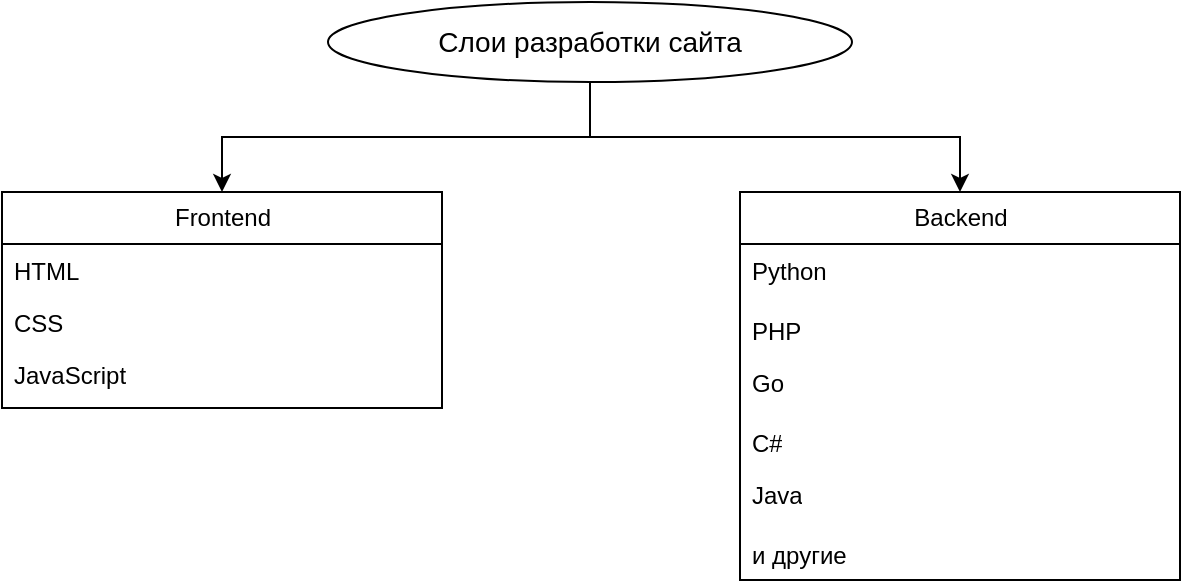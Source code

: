 <mxfile version="23.1.1" type="device">
  <diagram name="Страница — 1" id="6mJMuTty9e-OGfvDtCly">
    <mxGraphModel dx="880" dy="468" grid="0" gridSize="10" guides="1" tooltips="1" connect="1" arrows="1" fold="1" page="1" pageScale="1" pageWidth="827" pageHeight="1169" math="0" shadow="0">
      <root>
        <mxCell id="0" />
        <mxCell id="1" parent="0" />
        <mxCell id="7Ybhttfuh1sbp-EZtgcR-6" style="edgeStyle=orthogonalEdgeStyle;rounded=0;orthogonalLoop=1;jettySize=auto;html=1;entryX=0.5;entryY=0;entryDx=0;entryDy=0;fontSize=14;" parent="1" source="7Ybhttfuh1sbp-EZtgcR-1" target="7Ybhttfuh1sbp-EZtgcR-18" edge="1">
          <mxGeometry relative="1" as="geometry">
            <mxPoint x="140" y="120" as="targetPoint" />
          </mxGeometry>
        </mxCell>
        <mxCell id="7Ybhttfuh1sbp-EZtgcR-7" style="edgeStyle=orthogonalEdgeStyle;rounded=0;orthogonalLoop=1;jettySize=auto;html=1;entryX=0.5;entryY=0;entryDx=0;entryDy=0;fontSize=14;" parent="1" source="7Ybhttfuh1sbp-EZtgcR-1" target="7Ybhttfuh1sbp-EZtgcR-39" edge="1">
          <mxGeometry relative="1" as="geometry">
            <mxPoint x="675" y="120" as="targetPoint" />
          </mxGeometry>
        </mxCell>
        <mxCell id="7Ybhttfuh1sbp-EZtgcR-1" value="Слои разработки сайта" style="ellipse;whiteSpace=wrap;html=1;fontSize=14;" parent="1" vertex="1">
          <mxGeometry x="269" y="40" width="262" height="40" as="geometry" />
        </mxCell>
        <mxCell id="7Ybhttfuh1sbp-EZtgcR-18" value="Frontend" style="swimlane;fontStyle=0;childLayout=stackLayout;horizontal=1;startSize=26;fillColor=none;horizontalStack=0;resizeParent=1;resizeParentMax=0;resizeLast=0;collapsible=1;marginBottom=0;html=1;" parent="1" vertex="1">
          <mxGeometry x="106" y="135" width="220" height="108" as="geometry" />
        </mxCell>
        <mxCell id="7Ybhttfuh1sbp-EZtgcR-19" value="HTML" style="text;strokeColor=none;fillColor=none;align=left;verticalAlign=top;spacingLeft=4;spacingRight=4;overflow=hidden;rotatable=0;points=[[0,0.5],[1,0.5]];portConstraint=eastwest;whiteSpace=wrap;html=1;" parent="7Ybhttfuh1sbp-EZtgcR-18" vertex="1">
          <mxGeometry y="26" width="220" height="26" as="geometry" />
        </mxCell>
        <mxCell id="7Ybhttfuh1sbp-EZtgcR-20" value="CSS" style="text;strokeColor=none;fillColor=none;align=left;verticalAlign=top;spacingLeft=4;spacingRight=4;overflow=hidden;rotatable=0;points=[[0,0.5],[1,0.5]];portConstraint=eastwest;whiteSpace=wrap;html=1;" parent="7Ybhttfuh1sbp-EZtgcR-18" vertex="1">
          <mxGeometry y="52" width="220" height="26" as="geometry" />
        </mxCell>
        <mxCell id="7Ybhttfuh1sbp-EZtgcR-26" value="JavaScript" style="text;strokeColor=none;fillColor=none;spacingLeft=4;spacingRight=4;overflow=hidden;rotatable=0;points=[[0,0.5],[1,0.5]];portConstraint=eastwest;fontSize=12;whiteSpace=wrap;html=1;" parent="7Ybhttfuh1sbp-EZtgcR-18" vertex="1">
          <mxGeometry y="78" width="220" height="30" as="geometry" />
        </mxCell>
        <mxCell id="7Ybhttfuh1sbp-EZtgcR-39" value="Backend" style="swimlane;fontStyle=0;childLayout=stackLayout;horizontal=1;startSize=26;fillColor=none;horizontalStack=0;resizeParent=1;resizeParentMax=0;resizeLast=0;collapsible=1;marginBottom=0;html=1;" parent="1" vertex="1">
          <mxGeometry x="475" y="135" width="220" height="194" as="geometry" />
        </mxCell>
        <mxCell id="7Ybhttfuh1sbp-EZtgcR-43" value="Python" style="text;strokeColor=none;fillColor=none;spacingLeft=4;spacingRight=4;overflow=hidden;rotatable=0;points=[[0,0.5],[1,0.5]];portConstraint=eastwest;fontSize=12;whiteSpace=wrap;html=1;" parent="7Ybhttfuh1sbp-EZtgcR-39" vertex="1">
          <mxGeometry y="26" width="220" height="30" as="geometry" />
        </mxCell>
        <mxCell id="7Ybhttfuh1sbp-EZtgcR-40" value="PHP" style="text;strokeColor=none;fillColor=none;align=left;verticalAlign=top;spacingLeft=4;spacingRight=4;overflow=hidden;rotatable=0;points=[[0,0.5],[1,0.5]];portConstraint=eastwest;whiteSpace=wrap;html=1;" parent="7Ybhttfuh1sbp-EZtgcR-39" vertex="1">
          <mxGeometry y="56" width="220" height="26" as="geometry" />
        </mxCell>
        <mxCell id="7Ybhttfuh1sbp-EZtgcR-46" value="Go" style="text;strokeColor=none;fillColor=none;spacingLeft=4;spacingRight=4;overflow=hidden;rotatable=0;points=[[0,0.5],[1,0.5]];portConstraint=eastwest;fontSize=12;whiteSpace=wrap;html=1;" parent="7Ybhttfuh1sbp-EZtgcR-39" vertex="1">
          <mxGeometry y="82" width="220" height="30" as="geometry" />
        </mxCell>
        <mxCell id="7Ybhttfuh1sbp-EZtgcR-41" value="C#&lt;span id=&quot;docs-internal-guid-6684a441-7fff-1f4a-eecc-937ddaf60dad&quot;&gt;&lt;/span&gt;" style="text;strokeColor=none;fillColor=none;align=left;verticalAlign=top;spacingLeft=4;spacingRight=4;overflow=hidden;rotatable=0;points=[[0,0.5],[1,0.5]];portConstraint=eastwest;whiteSpace=wrap;html=1;" parent="7Ybhttfuh1sbp-EZtgcR-39" vertex="1">
          <mxGeometry y="112" width="220" height="26" as="geometry" />
        </mxCell>
        <mxCell id="7Ybhttfuh1sbp-EZtgcR-42" value="Java" style="text;strokeColor=none;fillColor=none;spacingLeft=4;spacingRight=4;overflow=hidden;rotatable=0;points=[[0,0.5],[1,0.5]];portConstraint=eastwest;fontSize=12;whiteSpace=wrap;html=1;" parent="7Ybhttfuh1sbp-EZtgcR-39" vertex="1">
          <mxGeometry y="138" width="220" height="30" as="geometry" />
        </mxCell>
        <mxCell id="7Ybhttfuh1sbp-EZtgcR-44" value="и другие" style="text;strokeColor=none;fillColor=none;align=left;verticalAlign=top;spacingLeft=4;spacingRight=4;overflow=hidden;rotatable=0;points=[[0,0.5],[1,0.5]];portConstraint=eastwest;whiteSpace=wrap;html=1;" parent="7Ybhttfuh1sbp-EZtgcR-39" vertex="1">
          <mxGeometry y="168" width="220" height="26" as="geometry" />
        </mxCell>
      </root>
    </mxGraphModel>
  </diagram>
</mxfile>

